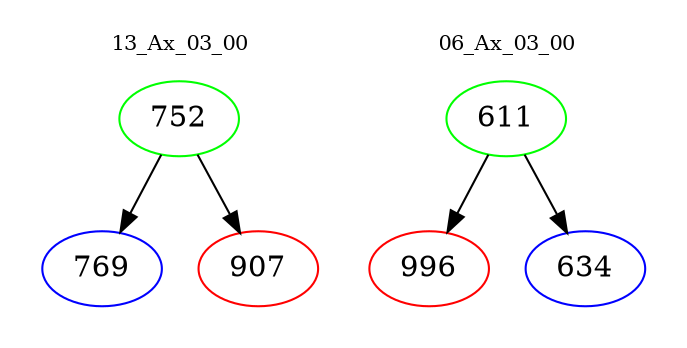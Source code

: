 digraph{
subgraph cluster_0 {
color = white
label = "13_Ax_03_00";
fontsize=10;
T0_752 [label="752", color="green"]
T0_752 -> T0_769 [color="black"]
T0_769 [label="769", color="blue"]
T0_752 -> T0_907 [color="black"]
T0_907 [label="907", color="red"]
}
subgraph cluster_1 {
color = white
label = "06_Ax_03_00";
fontsize=10;
T1_611 [label="611", color="green"]
T1_611 -> T1_996 [color="black"]
T1_996 [label="996", color="red"]
T1_611 -> T1_634 [color="black"]
T1_634 [label="634", color="blue"]
}
}
